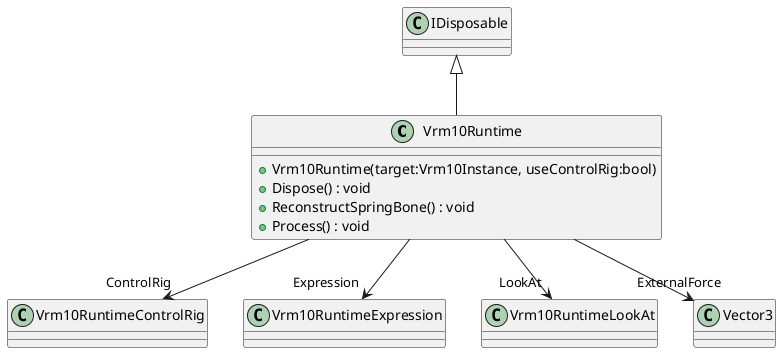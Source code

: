 @startuml
class Vrm10Runtime {
    + Vrm10Runtime(target:Vrm10Instance, useControlRig:bool)
    + Dispose() : void
    + ReconstructSpringBone() : void
    + Process() : void
}
IDisposable <|-- Vrm10Runtime
Vrm10Runtime --> "ControlRig" Vrm10RuntimeControlRig
Vrm10Runtime --> "Expression" Vrm10RuntimeExpression
Vrm10Runtime --> "LookAt" Vrm10RuntimeLookAt
Vrm10Runtime --> "ExternalForce" Vector3
@enduml
